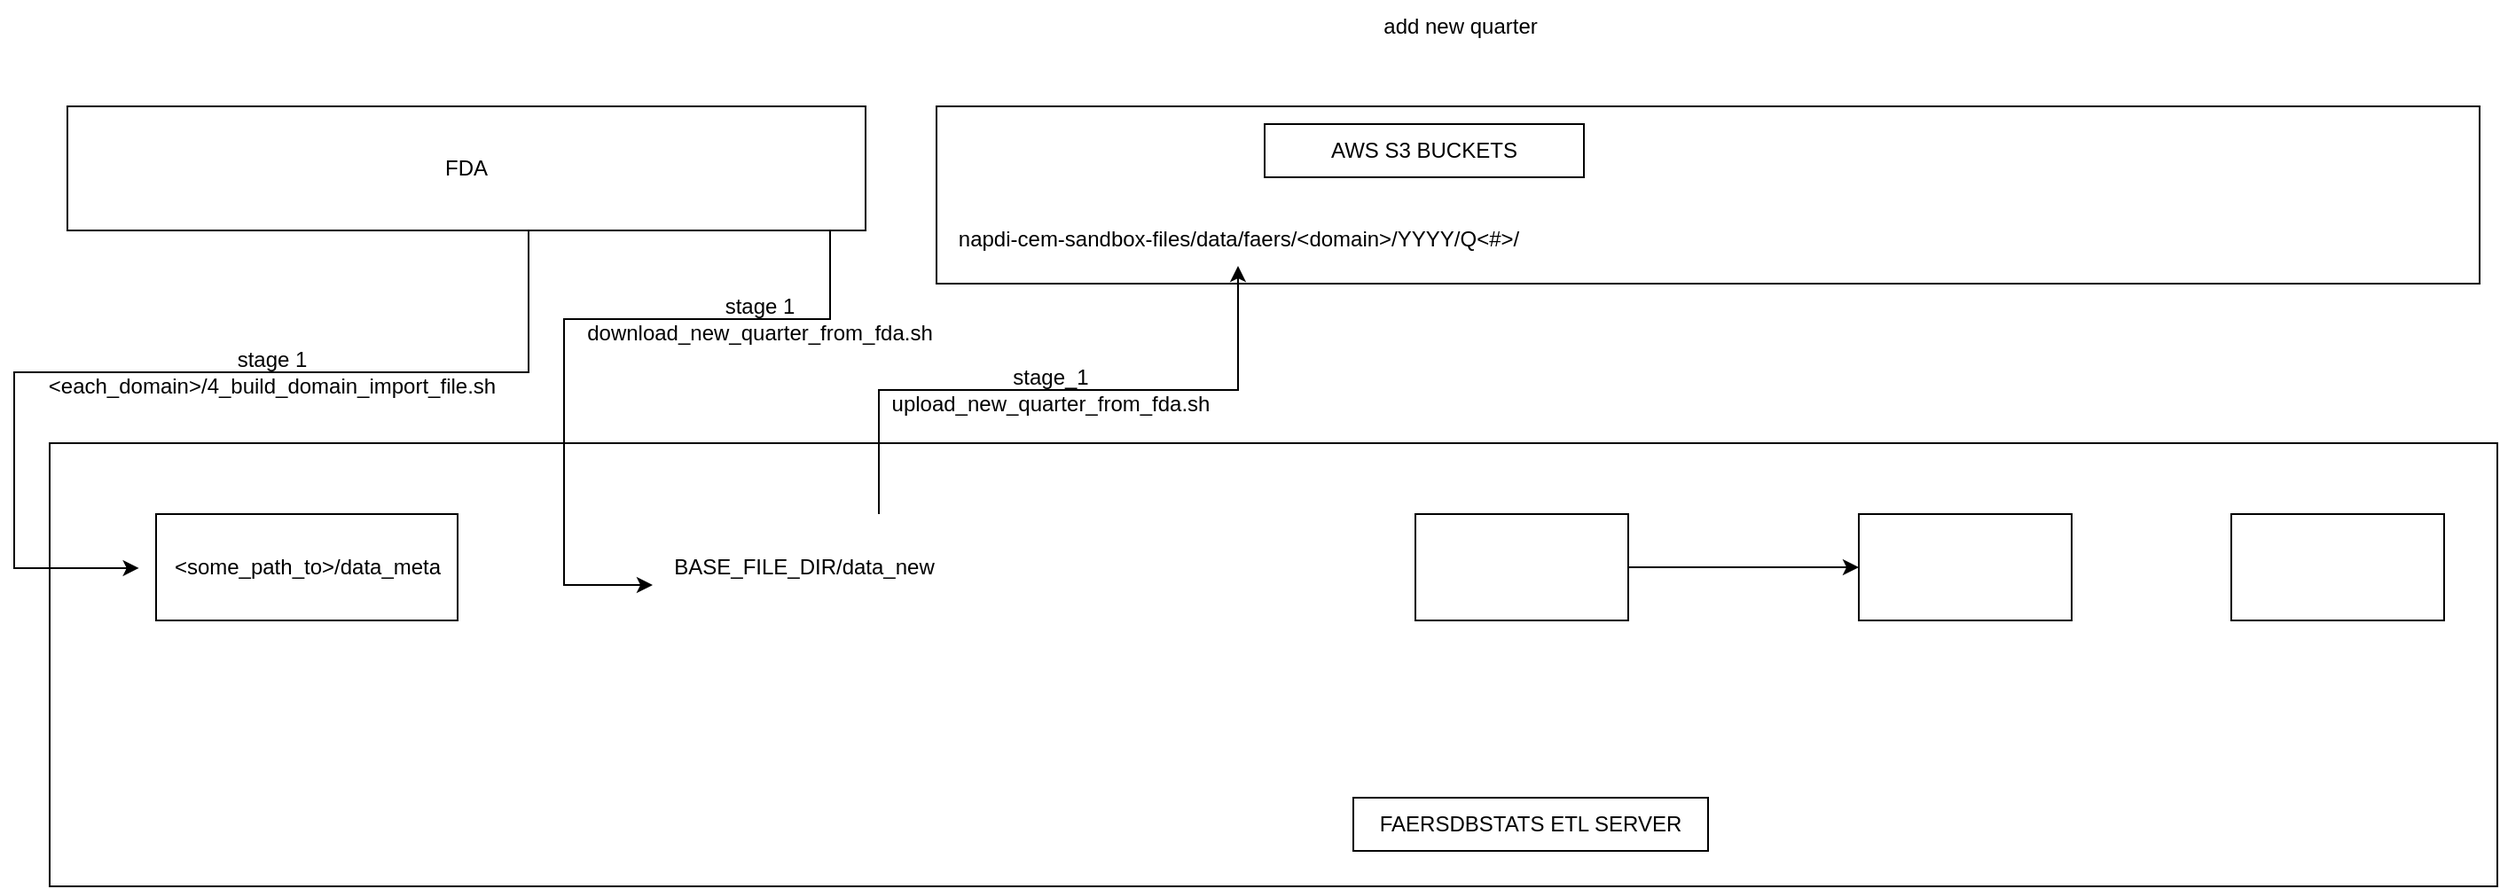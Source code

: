 <mxfile version="25.0.3">
  <diagram id="prtHgNgQTEPvFCAcTncT" name="Page-1">
    <mxGraphModel grid="1" page="1" gridSize="10" guides="1" tooltips="1" connect="1" arrows="1" fold="1" pageScale="1" pageWidth="1169" pageHeight="827" math="0" shadow="0">
      <root>
        <mxCell id="0" />
        <mxCell id="1" parent="0" />
        <mxCell id="BxyisJofKgbbL4D_qTQu-10" value="" style="rounded=0;whiteSpace=wrap;html=1;" vertex="1" parent="1">
          <mxGeometry x="-20" y="380" width="1380" height="250" as="geometry" />
        </mxCell>
        <mxCell id="BxyisJofKgbbL4D_qTQu-1" value="FDA" style="rounded=0;whiteSpace=wrap;html=1;" vertex="1" parent="1">
          <mxGeometry x="-10" y="190" width="450" height="70" as="geometry" />
        </mxCell>
        <mxCell id="BxyisJofKgbbL4D_qTQu-2" value="" style="rounded=0;whiteSpace=wrap;html=1;" vertex="1" parent="1">
          <mxGeometry x="480" y="190" width="870" height="100" as="geometry" />
        </mxCell>
        <mxCell id="BxyisJofKgbbL4D_qTQu-3" value="FAERSDBSTATS ETL SERVER" style="rounded=0;whiteSpace=wrap;html=1;" vertex="1" parent="1">
          <mxGeometry x="715" y="580" width="200" height="30" as="geometry" />
        </mxCell>
        <mxCell id="BxyisJofKgbbL4D_qTQu-14" style="edgeStyle=orthogonalEdgeStyle;rounded=0;orthogonalLoop=1;jettySize=auto;html=1;exitX=0.75;exitY=0;exitDx=0;exitDy=0;" edge="1" parent="1" target="BxyisJofKgbbL4D_qTQu-15">
          <mxGeometry relative="1" as="geometry">
            <mxPoint x="600" y="310" as="targetPoint" />
            <mxPoint x="447.5" y="420" as="sourcePoint" />
            <Array as="points">
              <mxPoint x="448" y="350" />
              <mxPoint x="650" y="350" />
            </Array>
          </mxGeometry>
        </mxCell>
        <mxCell id="BxyisJofKgbbL4D_qTQu-9" value="" style="edgeStyle=orthogonalEdgeStyle;rounded=0;orthogonalLoop=1;jettySize=auto;html=1;" edge="1" parent="1" source="BxyisJofKgbbL4D_qTQu-5" target="BxyisJofKgbbL4D_qTQu-6">
          <mxGeometry relative="1" as="geometry" />
        </mxCell>
        <mxCell id="BxyisJofKgbbL4D_qTQu-5" value="" style="rounded=0;whiteSpace=wrap;html=1;" vertex="1" parent="1">
          <mxGeometry x="750" y="420" width="120" height="60" as="geometry" />
        </mxCell>
        <mxCell id="BxyisJofKgbbL4D_qTQu-6" value="" style="rounded=0;whiteSpace=wrap;html=1;" vertex="1" parent="1">
          <mxGeometry x="1000" y="420" width="120" height="60" as="geometry" />
        </mxCell>
        <mxCell id="BxyisJofKgbbL4D_qTQu-7" value="" style="rounded=0;whiteSpace=wrap;html=1;" vertex="1" parent="1">
          <mxGeometry x="1210" y="420" width="120" height="60" as="geometry" />
        </mxCell>
        <mxCell id="BxyisJofKgbbL4D_qTQu-8" style="edgeStyle=orthogonalEdgeStyle;rounded=0;orthogonalLoop=1;jettySize=auto;html=1;exitX=0.5;exitY=1;exitDx=0;exitDy=0;" edge="1" parent="1" source="BxyisJofKgbbL4D_qTQu-1" target="BxyisJofKgbbL4D_qTQu-13">
          <mxGeometry relative="1" as="geometry">
            <Array as="points">
              <mxPoint x="420" y="260" />
              <mxPoint x="420" y="310" />
              <mxPoint x="270" y="310" />
              <mxPoint x="270" y="460" />
            </Array>
            <mxPoint x="290" y="460" as="targetPoint" />
          </mxGeometry>
        </mxCell>
        <mxCell id="BxyisJofKgbbL4D_qTQu-11" value="AWS S3 BUCKETS" style="rounded=0;whiteSpace=wrap;html=1;" vertex="1" parent="1">
          <mxGeometry x="665" y="200" width="180" height="30" as="geometry" />
        </mxCell>
        <mxCell id="BxyisJofKgbbL4D_qTQu-12" value="stage 1&lt;br&gt;download_new_quarter_from_fda.sh" style="text;html=1;align=center;verticalAlign=middle;resizable=0;points=[];autosize=1;strokeColor=none;fillColor=none;" vertex="1" parent="1">
          <mxGeometry x="270" y="290" width="220" height="40" as="geometry" />
        </mxCell>
        <mxCell id="BxyisJofKgbbL4D_qTQu-13" value="BASE_FILE_DIR/data_new" style="text;html=1;align=center;verticalAlign=middle;resizable=0;points=[];autosize=1;strokeColor=none;fillColor=none;" vertex="1" parent="1">
          <mxGeometry x="320" y="435" width="170" height="30" as="geometry" />
        </mxCell>
        <mxCell id="BxyisJofKgbbL4D_qTQu-15" value="&lt;div&gt;napdi-cem-sandbox-files/&lt;span style=&quot;background-color: initial;&quot;&gt;data/&lt;/span&gt;&lt;span style=&quot;background-color: initial;&quot;&gt;faers/&amp;lt;domain&amp;gt;/YYYY/Q&amp;lt;#&amp;gt;/&lt;/span&gt;&lt;/div&gt;" style="text;html=1;align=center;verticalAlign=middle;resizable=0;points=[];autosize=1;strokeColor=none;fillColor=none;" vertex="1" parent="1">
          <mxGeometry x="480" y="250" width="340" height="30" as="geometry" />
        </mxCell>
        <mxCell id="BxyisJofKgbbL4D_qTQu-16" value="stage_1&lt;br&gt;upload_new_quarter_from_fda.sh" style="text;html=1;align=center;verticalAlign=middle;resizable=0;points=[];autosize=1;strokeColor=none;fillColor=none;" vertex="1" parent="1">
          <mxGeometry x="444" y="330" width="200" height="40" as="geometry" />
        </mxCell>
        <mxCell id="BxyisJofKgbbL4D_qTQu-17" value="add new quarter" style="text;html=1;align=center;verticalAlign=middle;resizable=0;points=[];autosize=1;strokeColor=none;fillColor=none;" vertex="1" parent="1">
          <mxGeometry x="720" y="130" width="110" height="30" as="geometry" />
        </mxCell>
        <mxCell id="s4_a1q7PYfUpuweuDUcm-9" value="" style="rounded=0;whiteSpace=wrap;html=1;" vertex="1" parent="1">
          <mxGeometry x="40" y="420" width="170" height="60" as="geometry" />
        </mxCell>
        <mxCell id="s4_a1q7PYfUpuweuDUcm-8" value="&amp;lt;some_path_to&amp;gt;&lt;span style=&quot;background-color: initial;&quot;&gt;/data_meta&lt;/span&gt;" style="text;html=1;align=center;verticalAlign=middle;resizable=0;points=[];autosize=1;strokeColor=none;fillColor=none;" vertex="1" parent="1">
          <mxGeometry x="40" y="435" width="170" height="30" as="geometry" />
        </mxCell>
        <mxCell id="s4_a1q7PYfUpuweuDUcm-11" value="stage 1&lt;br&gt;&amp;lt;each_domain&amp;gt;/&lt;span style=&quot;background-color: initial;&quot;&gt;4_build_domain_import_file.sh&lt;/span&gt;" style="text;html=1;align=center;verticalAlign=middle;resizable=0;points=[];autosize=1;strokeColor=none;fillColor=none;" vertex="1" parent="1">
          <mxGeometry x="-35" y="320" width="280" height="40" as="geometry" />
        </mxCell>
        <mxCell id="s4_a1q7PYfUpuweuDUcm-13" style="edgeStyle=orthogonalEdgeStyle;rounded=0;orthogonalLoop=1;jettySize=auto;html=1;entryX=0.002;entryY=0.516;entryDx=0;entryDy=0;entryPerimeter=0;" edge="1" parent="1">
          <mxGeometry relative="1" as="geometry">
            <mxPoint x="250" y="260.0" as="sourcePoint" />
            <mxPoint x="30.34" y="450.48" as="targetPoint" />
            <Array as="points">
              <mxPoint x="250" y="340" />
              <mxPoint x="-40" y="340" />
              <mxPoint x="-40" y="450" />
            </Array>
          </mxGeometry>
        </mxCell>
      </root>
    </mxGraphModel>
  </diagram>
</mxfile>
